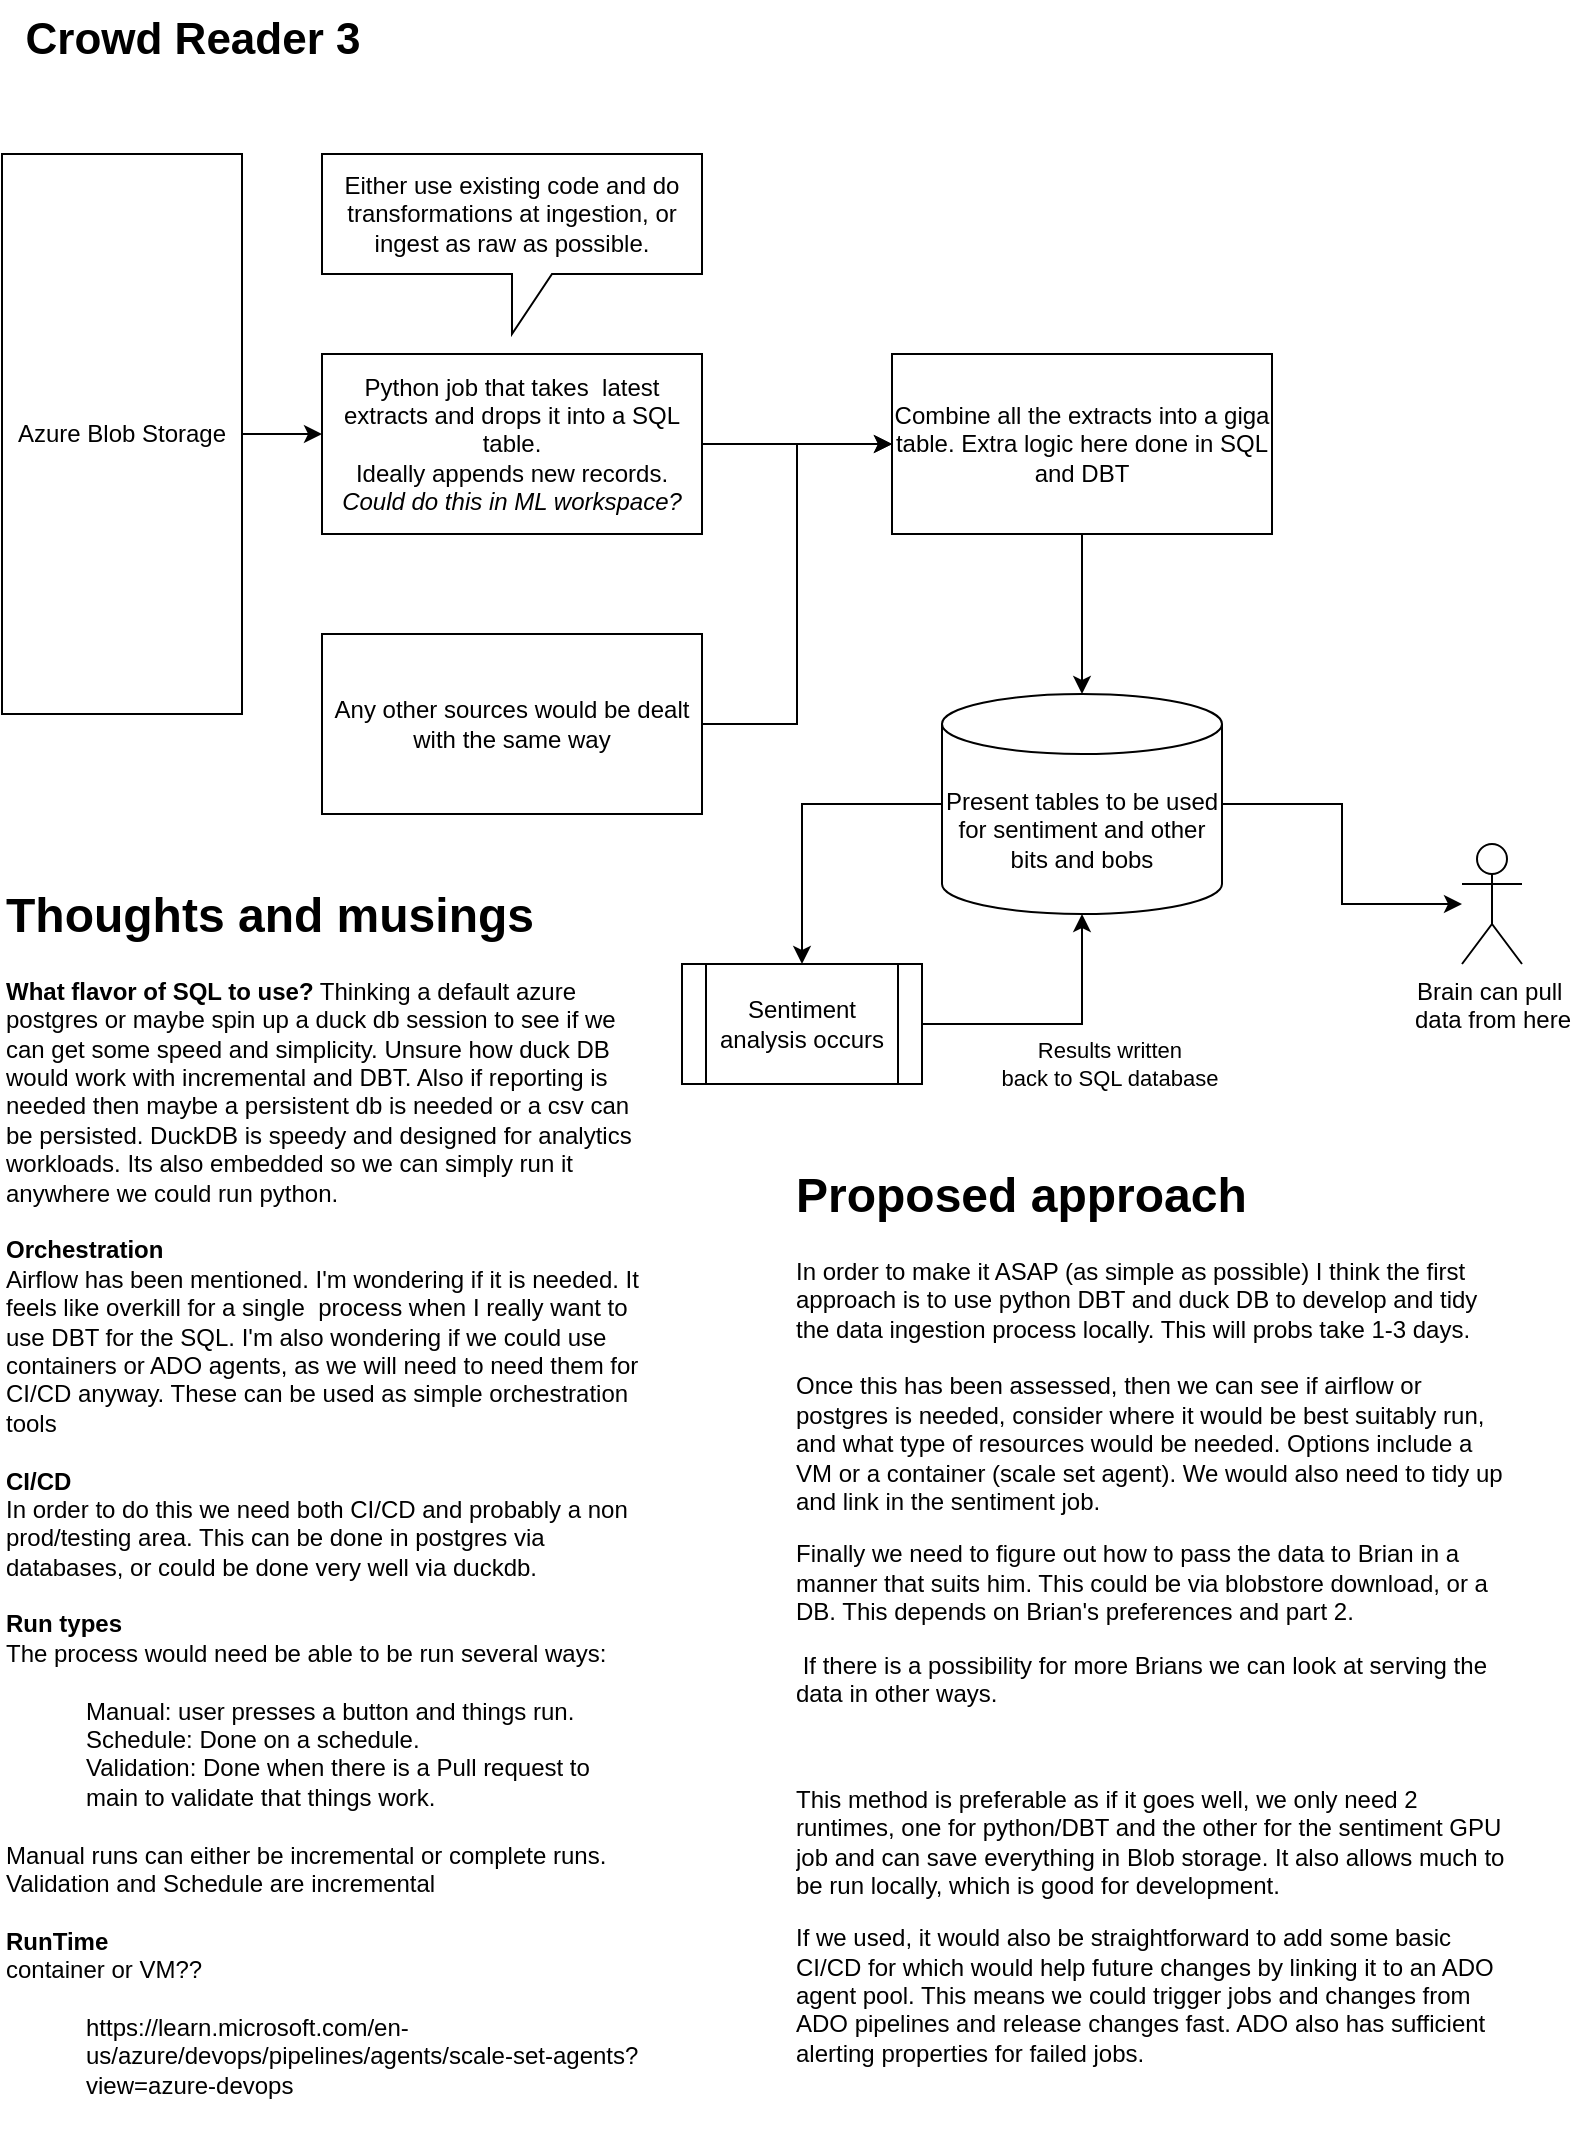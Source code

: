 <mxfile version="24.4.13" type="github">
  <diagram name="Page-1" id="CowhY7crBapN2GQQV7TC">
    <mxGraphModel dx="1221" dy="652" grid="1" gridSize="10" guides="1" tooltips="1" connect="1" arrows="1" fold="1" page="1" pageScale="1" pageWidth="850" pageHeight="1100" math="0" shadow="0">
      <root>
        <mxCell id="0" />
        <mxCell id="1" parent="0" />
        <mxCell id="seznvenW7n-KOsynp2f8-2" style="edgeStyle=orthogonalEdgeStyle;rounded=0;orthogonalLoop=1;jettySize=auto;html=1;" parent="1" source="seznvenW7n-KOsynp2f8-1" edge="1">
          <mxGeometry relative="1" as="geometry">
            <mxPoint x="205" y="240" as="targetPoint" />
          </mxGeometry>
        </mxCell>
        <mxCell id="seznvenW7n-KOsynp2f8-1" value="Azure Blob Storage" style="rounded=0;whiteSpace=wrap;html=1;" parent="1" vertex="1">
          <mxGeometry x="45" y="100" width="120" height="280" as="geometry" />
        </mxCell>
        <mxCell id="seznvenW7n-KOsynp2f8-4" style="edgeStyle=orthogonalEdgeStyle;rounded=0;orthogonalLoop=1;jettySize=auto;html=1;entryX=0;entryY=0.5;entryDx=0;entryDy=0;" parent="1" source="seznvenW7n-KOsynp2f8-3" target="seznvenW7n-KOsynp2f8-5" edge="1">
          <mxGeometry relative="1" as="geometry">
            <mxPoint x="405" y="245" as="targetPoint" />
          </mxGeometry>
        </mxCell>
        <mxCell id="seznvenW7n-KOsynp2f8-3" value="Python job that takes&amp;nbsp; latest extracts and drops it into a SQL table.&lt;div&gt;Ideally appends new records. &lt;i&gt;Could do this in ML workspace?&lt;/i&gt;&lt;/div&gt;" style="rounded=0;whiteSpace=wrap;html=1;" parent="1" vertex="1">
          <mxGeometry x="205" y="200" width="190" height="90" as="geometry" />
        </mxCell>
        <mxCell id="seznvenW7n-KOsynp2f8-8" value="" style="edgeStyle=orthogonalEdgeStyle;rounded=0;orthogonalLoop=1;jettySize=auto;html=1;" parent="1" source="seznvenW7n-KOsynp2f8-5" target="seznvenW7n-KOsynp2f8-14" edge="1">
          <mxGeometry relative="1" as="geometry">
            <mxPoint x="585" y="340" as="targetPoint" />
          </mxGeometry>
        </mxCell>
        <mxCell id="seznvenW7n-KOsynp2f8-5" value="Combine all the extracts into a giga table. Extra logic here done in SQL and DBT" style="rounded=0;whiteSpace=wrap;html=1;" parent="1" vertex="1">
          <mxGeometry x="490" y="200" width="190" height="90" as="geometry" />
        </mxCell>
        <mxCell id="seznvenW7n-KOsynp2f8-6" value="Either use existing code and do transformations at ingestion, or ingest as raw as possible." style="shape=callout;whiteSpace=wrap;html=1;perimeter=calloutPerimeter;" parent="1" vertex="1">
          <mxGeometry x="205" y="100" width="190" height="90" as="geometry" />
        </mxCell>
        <mxCell id="seznvenW7n-KOsynp2f8-12" style="edgeStyle=orthogonalEdgeStyle;rounded=0;orthogonalLoop=1;jettySize=auto;html=1;entryX=0;entryY=0.5;entryDx=0;entryDy=0;" parent="1" source="seznvenW7n-KOsynp2f8-10" target="seznvenW7n-KOsynp2f8-5" edge="1">
          <mxGeometry relative="1" as="geometry" />
        </mxCell>
        <mxCell id="seznvenW7n-KOsynp2f8-10" value="Any other sources would be dealt with the same way" style="rounded=0;whiteSpace=wrap;html=1;" parent="1" vertex="1">
          <mxGeometry x="205" y="340" width="190" height="90" as="geometry" />
        </mxCell>
        <mxCell id="seznvenW7n-KOsynp2f8-18" style="edgeStyle=orthogonalEdgeStyle;rounded=0;orthogonalLoop=1;jettySize=auto;html=1;" parent="1" source="seznvenW7n-KOsynp2f8-14" target="seznvenW7n-KOsynp2f8-17" edge="1">
          <mxGeometry relative="1" as="geometry" />
        </mxCell>
        <mxCell id="seznvenW7n-KOsynp2f8-21" style="edgeStyle=orthogonalEdgeStyle;rounded=0;orthogonalLoop=1;jettySize=auto;html=1;" parent="1" source="seznvenW7n-KOsynp2f8-14" target="seznvenW7n-KOsynp2f8-20" edge="1">
          <mxGeometry relative="1" as="geometry" />
        </mxCell>
        <mxCell id="seznvenW7n-KOsynp2f8-14" value="Present tables to be used for sentiment and other bits and bobs" style="shape=cylinder3;whiteSpace=wrap;html=1;boundedLbl=1;backgroundOutline=1;size=15;" parent="1" vertex="1">
          <mxGeometry x="515" y="370" width="140" height="110" as="geometry" />
        </mxCell>
        <mxCell id="seznvenW7n-KOsynp2f8-17" value="Brain can pull&amp;nbsp;&lt;div&gt;data from here&lt;/div&gt;" style="shape=umlActor;verticalLabelPosition=bottom;verticalAlign=top;html=1;outlineConnect=0;" parent="1" vertex="1">
          <mxGeometry x="775" y="445" width="30" height="60" as="geometry" />
        </mxCell>
        <mxCell id="seznvenW7n-KOsynp2f8-22" style="edgeStyle=orthogonalEdgeStyle;rounded=0;orthogonalLoop=1;jettySize=auto;html=1;" parent="1" source="seznvenW7n-KOsynp2f8-20" target="seznvenW7n-KOsynp2f8-14" edge="1">
          <mxGeometry relative="1" as="geometry" />
        </mxCell>
        <mxCell id="seznvenW7n-KOsynp2f8-23" value="Results written&amp;nbsp;&lt;div&gt;back to SQL database&amp;nbsp;&lt;/div&gt;" style="edgeLabel;html=1;align=center;verticalAlign=middle;resizable=0;points=[];" parent="seznvenW7n-KOsynp2f8-22" vertex="1" connectable="0">
          <mxGeometry x="-0.185" y="4" relative="1" as="geometry">
            <mxPoint x="40" y="24" as="offset" />
          </mxGeometry>
        </mxCell>
        <mxCell id="seznvenW7n-KOsynp2f8-20" value="Sentiment analysis occurs" style="shape=process;whiteSpace=wrap;html=1;backgroundOutline=1;" parent="1" vertex="1">
          <mxGeometry x="385" y="505" width="120" height="60" as="geometry" />
        </mxCell>
        <mxCell id="seznvenW7n-KOsynp2f8-24" value="&lt;h1 style=&quot;margin-top: 0px;&quot;&gt;Thoughts and musings&lt;/h1&gt;&lt;div&gt;&lt;b&gt;What flavor of SQL to use?&lt;/b&gt; Thinking a default azure postgres or maybe spin up a duck db session to see if we can get some speed and simplicity. Unsure how duck DB would work with incremental and DBT. Also if reporting is needed then maybe a persistent db is needed or a csv can be persisted. DuckDB is speedy and designed for analytics workloads. Its also embedded so we can simply run it anywhere we could run python.&amp;nbsp;&lt;/div&gt;&lt;div&gt;&lt;br&gt;&lt;/div&gt;&lt;div&gt;&lt;b&gt;Orchestration&lt;/b&gt;&lt;/div&gt;&lt;div&gt;Airflow has been mentioned. I&#39;m wondering if it is needed. It feels like overkill for a single&amp;nbsp; process when I really want to use DBT for the SQL. I&#39;m also wondering if we could use containers or ADO agents, as we will need to need them for CI/CD anyway. These can be used as simple orchestration tools&amp;nbsp;&lt;/div&gt;&lt;div&gt;&lt;br&gt;&lt;/div&gt;&lt;div&gt;&lt;b&gt;CI/CD&lt;/b&gt;&lt;/div&gt;&lt;div&gt;In order to do this we need both CI/CD and probably a non prod/testing area. This can be done in postgres via databases, or could be done very well via duckdb.&amp;nbsp;&lt;/div&gt;&lt;div&gt;&lt;br&gt;&lt;/div&gt;&lt;div&gt;&lt;b&gt;Run types&lt;/b&gt;&lt;/div&gt;&lt;div&gt;The process would need be able to be run several ways:&lt;br&gt;&lt;br&gt;&lt;/div&gt;&lt;blockquote style=&quot;margin: 0 0 0 40px; border: none; padding: 0px;&quot;&gt;&lt;div&gt;Manual: user presses a button and things run.&amp;nbsp;&lt;/div&gt;&lt;div&gt;Schedule: Done on a schedule.&amp;nbsp;&lt;/div&gt;&lt;div&gt;Validation: Done when there is a Pull request to main to validate that things work.&amp;nbsp;&lt;/div&gt;&lt;/blockquote&gt;&lt;div&gt;&lt;br&gt;&lt;/div&gt;&lt;div&gt;Manual runs can either be incremental or complete runs. Validation and&amp;nbsp;&lt;span style=&quot;background-color: initial;&quot;&gt;Schedule are incremental&lt;/span&gt;&lt;/div&gt;&lt;div&gt;&lt;span style=&quot;background-color: initial;&quot;&gt;&lt;br&gt;&lt;/span&gt;&lt;/div&gt;&lt;div&gt;&lt;span style=&quot;background-color: initial;&quot;&gt;&lt;b&gt;RunTime&lt;/b&gt;&lt;/span&gt;&lt;/div&gt;&lt;div&gt;container or VM??&lt;br&gt;&lt;blockquote style=&quot;margin: 0 0 0 40px; border: none; padding: 0px;&quot;&gt;&lt;div&gt;&lt;br&gt;&lt;/div&gt;&lt;div&gt;https://learn.microsoft.com/en-us/azure/devops/pipelines/agents/scale-set-agents?view=azure-devops&lt;/div&gt;&lt;/blockquote&gt;&lt;/div&gt;&lt;div&gt;&lt;br&gt;&lt;/div&gt;&lt;div&gt;&lt;br&gt;&lt;/div&gt;" style="text;html=1;whiteSpace=wrap;overflow=hidden;rounded=0;" parent="1" vertex="1">
          <mxGeometry x="45" y="460" width="320" height="630" as="geometry" />
        </mxCell>
        <mxCell id="seznvenW7n-KOsynp2f8-30" value="&lt;h1 style=&quot;margin-top: 0px;&quot;&gt;Proposed approach&lt;/h1&gt;&lt;p&gt;In order to make it ASAP (as simple as possible) I think the first approach is to use python DBT and duck DB to develop and tidy the data ingestion process locally. This will probs take 1-3 days.&lt;br&gt;&lt;br&gt;Once this has been assessed, then we can see if airflow or postgres is needed, consider where it would be best suitably run, and what type of resources would be needed. Options include a VM or a container (scale set agent). We would also need to tidy up and link in the sentiment job.&amp;nbsp;&lt;/p&gt;&lt;p&gt;Finally we need to figure out how to pass the data to Brian in a manner that suits him. This could be via blobstore download, or a DB. This depends on Brian&#39;s preferences and part 2.&lt;/p&gt;&lt;p&gt;&amp;nbsp;If there is a possibility for more Brians we can look at serving the data in other ways.&lt;/p&gt;&lt;p&gt;&lt;br&gt;&lt;/p&gt;&lt;p&gt;This method is preferable as if it goes well, we only need 2 runtimes, one for python/DBT and the other for the sentiment GPU job and can save everything in Blob storage. It also allows much to be run locally, which is good for development.&lt;/p&gt;&lt;p&gt;If we used, it would also be straightforward to add some basic CI/CD for which would help future changes by linking it to an ADO agent pool. This means we could trigger jobs and changes from ADO pipelines and release changes fast. ADO also has sufficient alerting properties for failed jobs.&amp;nbsp;&amp;nbsp;&lt;/p&gt;&lt;p&gt;&lt;br&gt;&lt;/p&gt;" style="text;html=1;whiteSpace=wrap;overflow=hidden;rounded=0;" parent="1" vertex="1">
          <mxGeometry x="440" y="600" width="360" height="460" as="geometry" />
        </mxCell>
        <mxCell id="KWbF8GGuKnJzkfmXWSJb-3" value="&lt;b&gt;&lt;font style=&quot;font-size: 22px;&quot;&gt;Crowd Reader 3&lt;/font&gt;&lt;/b&gt;" style="text;html=1;align=center;verticalAlign=middle;resizable=0;points=[];autosize=1;strokeColor=none;fillColor=none;" parent="1" vertex="1">
          <mxGeometry x="45" y="23" width="190" height="40" as="geometry" />
        </mxCell>
      </root>
    </mxGraphModel>
  </diagram>
</mxfile>
